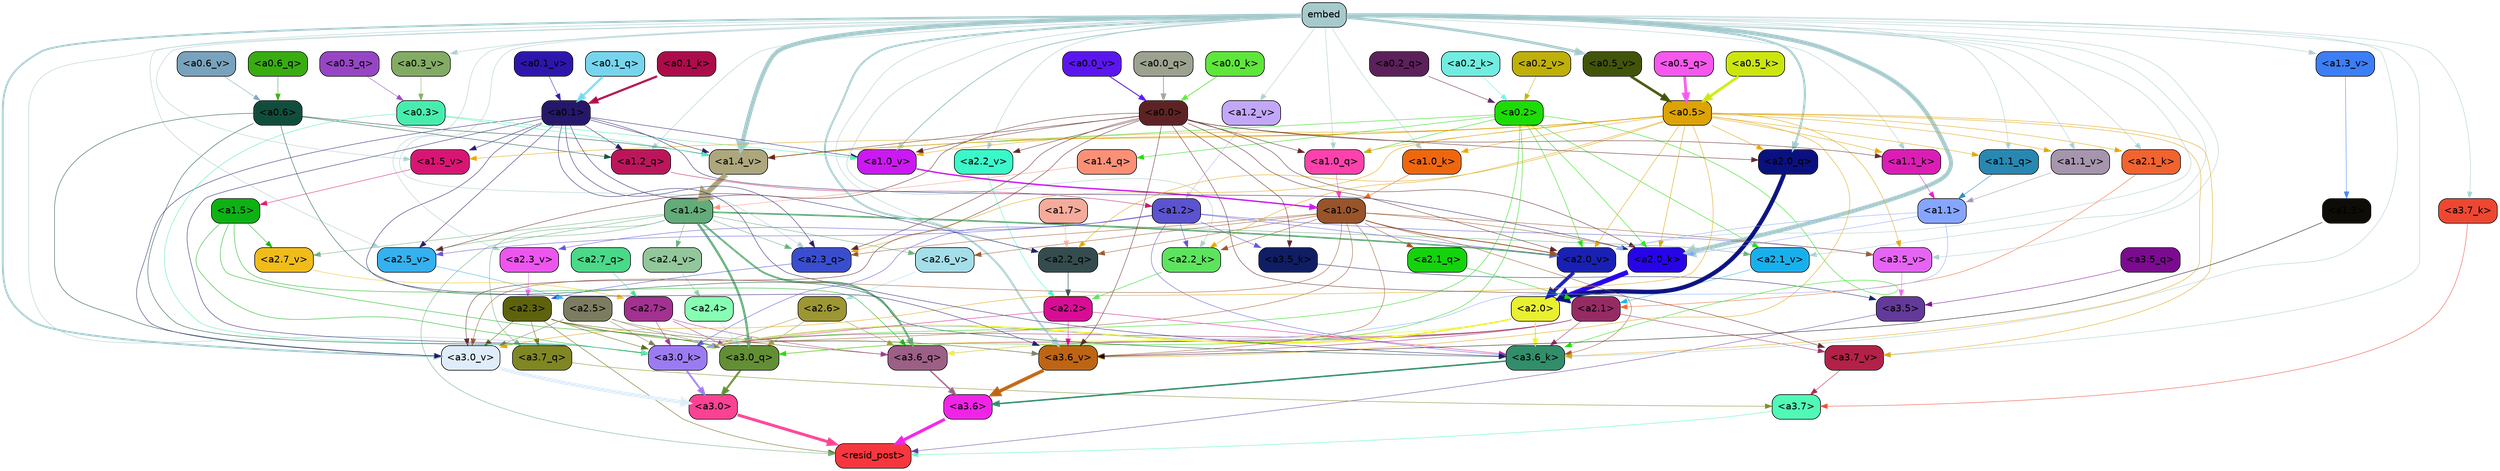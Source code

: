 strict digraph "" {
	graph [bgcolor=transparent,
		layout=dot,
		overlap=false,
		splines=true
	];
	"<a3.7>"	[color=black,
		fillcolor="#51f9b6",
		fontname=Helvetica,
		shape=box,
		style="filled, rounded"];
	"<resid_post>"	[color=black,
		fillcolor="#f8363d",
		fontname=Helvetica,
		shape=box,
		style="filled, rounded"];
	"<a3.7>" -> "<resid_post>"	[color="#51f9b6",
		penwidth=0.6239100098609924];
	"<a3.6>"	[color=black,
		fillcolor="#f023e7",
		fontname=Helvetica,
		shape=box,
		style="filled, rounded"];
	"<a3.6>" -> "<resid_post>"	[color="#f023e7",
		penwidth=4.569062113761902];
	"<a3.5>"	[color=black,
		fillcolor="#633999",
		fontname=Helvetica,
		shape=box,
		style="filled, rounded"];
	"<a3.5>" -> "<resid_post>"	[color="#633999",
		penwidth=0.6];
	"<a3.0>"	[color=black,
		fillcolor="#fc4292",
		fontname=Helvetica,
		shape=box,
		style="filled, rounded"];
	"<a3.0>" -> "<resid_post>"	[color="#fc4292",
		penwidth=4.283544182777405];
	"<a2.3>"	[color=black,
		fillcolor="#5e630b",
		fontname=Helvetica,
		shape=box,
		style="filled, rounded"];
	"<a2.3>" -> "<resid_post>"	[color="#5e630b",
		penwidth=0.6];
	"<a3.7_q>"	[color=black,
		fillcolor="#808622",
		fontname=Helvetica,
		shape=box,
		style="filled, rounded"];
	"<a2.3>" -> "<a3.7_q>"	[color="#5e630b",
		penwidth=0.6];
	"<a3.6_q>"	[color=black,
		fillcolor="#9c5f85",
		fontname=Helvetica,
		shape=box,
		style="filled, rounded"];
	"<a2.3>" -> "<a3.6_q>"	[color="#5e630b",
		penwidth=0.6];
	"<a3.0_q>"	[color=black,
		fillcolor="#628e34",
		fontname=Helvetica,
		shape=box,
		style="filled, rounded"];
	"<a2.3>" -> "<a3.0_q>"	[color="#5e630b",
		penwidth=0.6];
	"<a3.0_k>"	[color=black,
		fillcolor="#9c7bf2",
		fontname=Helvetica,
		shape=box,
		style="filled, rounded"];
	"<a2.3>" -> "<a3.0_k>"	[color="#5e630b",
		penwidth=0.6];
	"<a3.6_v>"	[color=black,
		fillcolor="#be6514",
		fontname=Helvetica,
		shape=box,
		style="filled, rounded"];
	"<a2.3>" -> "<a3.6_v>"	[color="#5e630b",
		penwidth=0.6];
	"<a3.0_v>"	[color=black,
		fillcolor="#dfecf9",
		fontname=Helvetica,
		shape=box,
		style="filled, rounded"];
	"<a2.3>" -> "<a3.0_v>"	[color="#5e630b",
		penwidth=0.6];
	"<a1.4>"	[color=black,
		fillcolor="#63ab79",
		fontname=Helvetica,
		shape=box,
		style="filled, rounded"];
	"<a1.4>" -> "<resid_post>"	[color="#63ab79",
		penwidth=0.6];
	"<a1.4>" -> "<a3.7_q>"	[color="#63ab79",
		penwidth=0.6];
	"<a1.4>" -> "<a3.6_q>"	[color="#63ab79",
		penwidth=2.6908124685287476];
	"<a1.4>" -> "<a3.0_q>"	[color="#63ab79",
		penwidth=3.32076895236969];
	"<a2.3_q>"	[color=black,
		fillcolor="#394dcf",
		fontname=Helvetica,
		shape=box,
		style="filled, rounded"];
	"<a1.4>" -> "<a2.3_q>"	[color="#63ab79",
		penwidth=0.6];
	"<a2.7_v>"	[color=black,
		fillcolor="#f0bc1a",
		fontname=Helvetica,
		shape=box,
		style="filled, rounded"];
	"<a1.4>" -> "<a2.7_v>"	[color="#63ab79",
		penwidth=0.6];
	"<a2.6_v>"	[color=black,
		fillcolor="#a3dee9",
		fontname=Helvetica,
		shape=box,
		style="filled, rounded"];
	"<a1.4>" -> "<a2.6_v>"	[color="#63ab79",
		penwidth=0.6];
	"<a2.5_v>"	[color=black,
		fillcolor="#34b1ee",
		fontname=Helvetica,
		shape=box,
		style="filled, rounded"];
	"<a1.4>" -> "<a2.5_v>"	[color="#63ab79",
		penwidth=0.6];
	"<a2.4_v>"	[color=black,
		fillcolor="#92c79b",
		fontname=Helvetica,
		shape=box,
		style="filled, rounded"];
	"<a1.4>" -> "<a2.4_v>"	[color="#63ab79",
		penwidth=0.6];
	"<a2.1_v>"	[color=black,
		fillcolor="#18b0ec",
		fontname=Helvetica,
		shape=box,
		style="filled, rounded"];
	"<a1.4>" -> "<a2.1_v>"	[color="#63ab79",
		penwidth=0.6];
	"<a2.0_v>"	[color=black,
		fillcolor="#1920b3",
		fontname=Helvetica,
		shape=box,
		style="filled, rounded"];
	"<a1.4>" -> "<a2.0_v>"	[color="#63ab79",
		penwidth=2.3065454959869385];
	"<a3.7_q>" -> "<a3.7>"	[color="#808622",
		penwidth=0.6];
	"<a3.6_q>" -> "<a3.6>"	[color="#9c5f85",
		penwidth=2.03758105635643];
	"<a3.5_q>"	[color=black,
		fillcolor="#7b0b8f",
		fontname=Helvetica,
		shape=box,
		style="filled, rounded"];
	"<a3.5_q>" -> "<a3.5>"	[color="#7b0b8f",
		penwidth=0.6];
	"<a3.0_q>" -> "<a3.0>"	[color="#628e34",
		penwidth=2.8638100624084473];
	"<a3.7_k>"	[color=black,
		fillcolor="#ed4731",
		fontname=Helvetica,
		shape=box,
		style="filled, rounded"];
	"<a3.7_k>" -> "<a3.7>"	[color="#ed4731",
		penwidth=0.6];
	"<a3.6_k>"	[color=black,
		fillcolor="#328d6b",
		fontname=Helvetica,
		shape=box,
		style="filled, rounded"];
	"<a3.6_k>" -> "<a3.6>"	[color="#328d6b",
		penwidth=2.174198240041733];
	"<a3.5_k>"	[color=black,
		fillcolor="#0f1d65",
		fontname=Helvetica,
		shape=box,
		style="filled, rounded"];
	"<a3.5_k>" -> "<a3.5>"	[color="#0f1d65",
		penwidth=0.6];
	"<a3.0_k>" -> "<a3.0>"	[color="#9c7bf2",
		penwidth=2.6274144649505615];
	"<a3.7_v>"	[color=black,
		fillcolor="#b22147",
		fontname=Helvetica,
		shape=box,
		style="filled, rounded"];
	"<a3.7_v>" -> "<a3.7>"	[color="#b22147",
		penwidth=0.6];
	"<a3.6_v>" -> "<a3.6>"	[color="#be6514",
		penwidth=5.002329230308533];
	"<a3.5_v>"	[color=black,
		fillcolor="#e664f3",
		fontname=Helvetica,
		shape=box,
		style="filled, rounded"];
	"<a3.5_v>" -> "<a3.5>"	[color="#e664f3",
		penwidth=0.6];
	"<a3.0_v>" -> "<a3.0>"	[color="#dfecf9",
		penwidth=5.188832879066467];
	"<a2.7>"	[color=black,
		fillcolor="#a23190",
		fontname=Helvetica,
		shape=box,
		style="filled, rounded"];
	"<a2.7>" -> "<a3.6_q>"	[color="#a23190",
		penwidth=0.6];
	"<a2.7>" -> "<a3.0_q>"	[color="#a23190",
		penwidth=0.6];
	"<a2.7>" -> "<a3.0_k>"	[color="#a23190",
		penwidth=0.6];
	"<a2.6>"	[color=black,
		fillcolor="#9c9633",
		fontname=Helvetica,
		shape=box,
		style="filled, rounded"];
	"<a2.6>" -> "<a3.6_q>"	[color="#9c9633",
		penwidth=0.6];
	"<a2.6>" -> "<a3.0_q>"	[color="#9c9633",
		penwidth=0.6];
	"<a2.6>" -> "<a3.0_k>"	[color="#9c9633",
		penwidth=0.6];
	"<a2.1>"	[color=black,
		fillcolor="#962b64",
		fontname=Helvetica,
		shape=box,
		style="filled, rounded"];
	"<a2.1>" -> "<a3.6_q>"	[color="#962b64",
		penwidth=0.6];
	"<a2.1>" -> "<a3.0_q>"	[color="#962b64",
		penwidth=0.6];
	"<a2.1>" -> "<a3.6_k>"	[color="#962b64",
		penwidth=0.6];
	"<a2.1>" -> "<a3.0_k>"	[color="#962b64",
		penwidth=0.6];
	"<a2.1>" -> "<a3.7_v>"	[color="#962b64",
		penwidth=0.6];
	"<a2.1>" -> "<a3.6_v>"	[color="#962b64",
		penwidth=0.6];
	"<a2.0>"	[color=black,
		fillcolor="#e9f030",
		fontname=Helvetica,
		shape=box,
		style="filled, rounded"];
	"<a2.0>" -> "<a3.6_q>"	[color="#e9f030",
		penwidth=0.6];
	"<a2.0>" -> "<a3.0_q>"	[color="#e9f030",
		penwidth=0.6];
	"<a2.0>" -> "<a3.6_k>"	[color="#e9f030",
		penwidth=1.6254686117172241];
	"<a2.0>" -> "<a3.0_k>"	[color="#e9f030",
		penwidth=2.182972814887762];
	"<a1.5>"	[color=black,
		fillcolor="#0db213",
		fontname=Helvetica,
		shape=box,
		style="filled, rounded"];
	"<a1.5>" -> "<a3.6_q>"	[color="#0db213",
		penwidth=0.6];
	"<a1.5>" -> "<a3.0_q>"	[color="#0db213",
		penwidth=0.6];
	"<a1.5>" -> "<a3.0_k>"	[color="#0db213",
		penwidth=0.6];
	"<a1.5>" -> "<a2.7_v>"	[color="#0db213",
		penwidth=0.6];
	"<a2.5>"	[color=black,
		fillcolor="#7c7c60",
		fontname=Helvetica,
		shape=box,
		style="filled, rounded"];
	"<a2.5>" -> "<a3.0_q>"	[color="#7c7c60",
		penwidth=0.6];
	"<a2.5>" -> "<a3.0_k>"	[color="#7c7c60",
		penwidth=0.6];
	"<a2.5>" -> "<a3.6_v>"	[color="#7c7c60",
		penwidth=0.6];
	"<a2.5>" -> "<a3.0_v>"	[color="#7c7c60",
		penwidth=0.6];
	"<a2.4>"	[color=black,
		fillcolor="#87feb3",
		fontname=Helvetica,
		shape=box,
		style="filled, rounded"];
	"<a2.4>" -> "<a3.0_q>"	[color="#87feb3",
		penwidth=0.6];
	"<a0.2>"	[color=black,
		fillcolor="#1cdc04",
		fontname=Helvetica,
		shape=box,
		style="filled, rounded"];
	"<a0.2>" -> "<a3.0_q>"	[color="#1cdc04",
		penwidth=0.6];
	"<a0.2>" -> "<a3.6_k>"	[color="#1cdc04",
		penwidth=0.6];
	"<a0.2>" -> "<a3.0_k>"	[color="#1cdc04",
		penwidth=0.6];
	"<a2.0_k>"	[color=black,
		fillcolor="#2704e8",
		fontname=Helvetica,
		shape=box,
		style="filled, rounded"];
	"<a0.2>" -> "<a2.0_k>"	[color="#1cdc04",
		penwidth=0.6];
	"<a0.2>" -> "<a2.1_v>"	[color="#1cdc04",
		penwidth=0.6];
	"<a0.2>" -> "<a2.0_v>"	[color="#1cdc04",
		penwidth=0.6];
	"<a1.4_q>"	[color=black,
		fillcolor="#fb9077",
		fontname=Helvetica,
		shape=box,
		style="filled, rounded"];
	"<a0.2>" -> "<a1.4_q>"	[color="#1cdc04",
		penwidth=0.6];
	"<a1.0_q>"	[color=black,
		fillcolor="#fe42ab",
		fontname=Helvetica,
		shape=box,
		style="filled, rounded"];
	"<a0.2>" -> "<a1.0_q>"	[color="#1cdc04",
		penwidth=0.6];
	"<a1.4_v>"	[color=black,
		fillcolor="#aca77d",
		fontname=Helvetica,
		shape=box,
		style="filled, rounded"];
	"<a0.2>" -> "<a1.4_v>"	[color="#1cdc04",
		penwidth=0.6];
	embed	[color=black,
		fillcolor="#a6cacc",
		fontname=Helvetica,
		shape=box,
		style="filled, rounded"];
	embed -> "<a3.7_k>"	[color="#a6cacc",
		penwidth=0.6];
	embed -> "<a3.6_k>"	[color="#a6cacc",
		penwidth=0.6];
	embed -> "<a3.0_k>"	[color="#a6cacc",
		penwidth=0.6];
	embed -> "<a3.7_v>"	[color="#a6cacc",
		penwidth=0.6];
	embed -> "<a3.6_v>"	[color="#a6cacc",
		penwidth=2.809220314025879];
	embed -> "<a3.5_v>"	[color="#a6cacc",
		penwidth=0.6];
	embed -> "<a3.0_v>"	[color="#a6cacc",
		penwidth=2.754121422767639];
	embed -> "<a2.3_q>"	[color="#a6cacc",
		penwidth=0.6];
	"<a2.2_q>"	[color=black,
		fillcolor="#344c4e",
		fontname=Helvetica,
		shape=box,
		style="filled, rounded"];
	embed -> "<a2.2_q>"	[color="#a6cacc",
		penwidth=0.6];
	"<a2.0_q>"	[color=black,
		fillcolor="#0a107e",
		fontname=Helvetica,
		shape=box,
		style="filled, rounded"];
	embed -> "<a2.0_q>"	[color="#a6cacc",
		penwidth=3.102177858352661];
	"<a2.2_k>"	[color=black,
		fillcolor="#5de45e",
		fontname=Helvetica,
		shape=box,
		style="filled, rounded"];
	embed -> "<a2.2_k>"	[color="#a6cacc",
		penwidth=0.6805839538574219];
	"<a2.1_k>"	[color=black,
		fillcolor="#f1632f",
		fontname=Helvetica,
		shape=box,
		style="filled, rounded"];
	embed -> "<a2.1_k>"	[color="#a6cacc",
		penwidth=0.6];
	embed -> "<a2.0_k>"	[color="#a6cacc",
		penwidth=5.977519929409027];
	embed -> "<a2.5_v>"	[color="#a6cacc",
		penwidth=0.6];
	"<a2.3_v>"	[color=black,
		fillcolor="#ed55ef",
		fontname=Helvetica,
		shape=box,
		style="filled, rounded"];
	embed -> "<a2.3_v>"	[color="#a6cacc",
		penwidth=0.6];
	"<a2.2_v>"	[color=black,
		fillcolor="#3af8c9",
		fontname=Helvetica,
		shape=box,
		style="filled, rounded"];
	embed -> "<a2.2_v>"	[color="#a6cacc",
		penwidth=0.6436443328857422];
	embed -> "<a2.1_v>"	[color="#a6cacc",
		penwidth=0.6];
	embed -> "<a2.0_v>"	[color="#a6cacc",
		penwidth=0.6];
	"<a1.2_q>"	[color=black,
		fillcolor="#bc165b",
		fontname=Helvetica,
		shape=box,
		style="filled, rounded"];
	embed -> "<a1.2_q>"	[color="#a6cacc",
		penwidth=0.6224298477172852];
	"<a1.1_q>"	[color=black,
		fillcolor="#2888b1",
		fontname=Helvetica,
		shape=box,
		style="filled, rounded"];
	embed -> "<a1.1_q>"	[color="#a6cacc",
		penwidth=0.6];
	embed -> "<a1.0_q>"	[color="#a6cacc",
		penwidth=0.6];
	"<a1.1_k>"	[color=black,
		fillcolor="#dc1db5",
		fontname=Helvetica,
		shape=box,
		style="filled, rounded"];
	embed -> "<a1.1_k>"	[color="#a6cacc",
		penwidth=0.6];
	"<a1.0_k>"	[color=black,
		fillcolor="#ee670e",
		fontname=Helvetica,
		shape=box,
		style="filled, rounded"];
	embed -> "<a1.0_k>"	[color="#a6cacc",
		penwidth=0.6];
	"<a1.5_v>"	[color=black,
		fillcolor="#d91574",
		fontname=Helvetica,
		shape=box,
		style="filled, rounded"];
	embed -> "<a1.5_v>"	[color="#a6cacc",
		penwidth=0.6];
	embed -> "<a1.4_v>"	[color="#a6cacc",
		penwidth=6.155339062213898];
	"<a1.3_v>"	[color=black,
		fillcolor="#3c7ef5",
		fontname=Helvetica,
		shape=box,
		style="filled, rounded"];
	embed -> "<a1.3_v>"	[color="#a6cacc",
		penwidth=0.6];
	"<a1.2_v>"	[color=black,
		fillcolor="#c2a7f9",
		fontname=Helvetica,
		shape=box,
		style="filled, rounded"];
	embed -> "<a1.2_v>"	[color="#a6cacc",
		penwidth=0.6];
	"<a1.1_v>"	[color=black,
		fillcolor="#a595ad",
		fontname=Helvetica,
		shape=box,
		style="filled, rounded"];
	embed -> "<a1.1_v>"	[color="#a6cacc",
		penwidth=0.6];
	"<a1.0_v>"	[color=black,
		fillcolor="#ca19f1",
		fontname=Helvetica,
		shape=box,
		style="filled, rounded"];
	embed -> "<a1.0_v>"	[color="#a6cacc",
		penwidth=1.3890299797058105];
	"<a0.5_v>"	[color=black,
		fillcolor="#42540a",
		fontname=Helvetica,
		shape=box,
		style="filled, rounded"];
	embed -> "<a0.5_v>"	[color="#a6cacc",
		penwidth=3.8657681941986084];
	"<a0.3_v>"	[color=black,
		fillcolor="#83ab64",
		fontname=Helvetica,
		shape=box,
		style="filled, rounded"];
	embed -> "<a0.3_v>"	[color="#a6cacc",
		penwidth=0.6];
	"<a2.2>"	[color=black,
		fillcolor="#d90c95",
		fontname=Helvetica,
		shape=box,
		style="filled, rounded"];
	"<a2.2>" -> "<a3.6_k>"	[color="#d90c95",
		penwidth=0.6];
	"<a2.2>" -> "<a3.0_k>"	[color="#d90c95",
		penwidth=0.6065438985824585];
	"<a2.2>" -> "<a3.6_v>"	[color="#d90c95",
		penwidth=0.6];
	"<a1.2>"	[color=black,
		fillcolor="#5b53cf",
		fontname=Helvetica,
		shape=box,
		style="filled, rounded"];
	"<a1.2>" -> "<a3.6_k>"	[color="#5b53cf",
		penwidth=0.6];
	"<a1.2>" -> "<a3.5_k>"	[color="#5b53cf",
		penwidth=0.6];
	"<a1.2>" -> "<a3.0_k>"	[color="#5b53cf",
		penwidth=0.6];
	"<a1.2>" -> "<a3.5_v>"	[color="#5b53cf",
		penwidth=0.6];
	"<a1.2>" -> "<a2.2_k>"	[color="#5b53cf",
		penwidth=0.6];
	"<a1.2>" -> "<a2.5_v>"	[color="#5b53cf",
		penwidth=0.6];
	"<a1.2>" -> "<a2.3_v>"	[color="#5b53cf",
		penwidth=0.6];
	"<a1.2>" -> "<a2.0_v>"	[color="#5b53cf",
		penwidth=0.6];
	"<a1.0>"	[color=black,
		fillcolor="#98542a",
		fontname=Helvetica,
		shape=box,
		style="filled, rounded"];
	"<a1.0>" -> "<a3.6_k>"	[color="#98542a",
		penwidth=0.6];
	"<a1.0>" -> "<a3.0_k>"	[color="#98542a",
		penwidth=0.6];
	"<a1.0>" -> "<a3.6_v>"	[color="#98542a",
		penwidth=0.6];
	"<a1.0>" -> "<a3.5_v>"	[color="#98542a",
		penwidth=0.6];
	"<a1.0>" -> "<a3.0_v>"	[color="#98542a",
		penwidth=0.6];
	"<a1.0>" -> "<a2.3_q>"	[color="#98542a",
		penwidth=0.6];
	"<a1.0>" -> "<a2.2_q>"	[color="#98542a",
		penwidth=0.6];
	"<a2.1_q>"	[color=black,
		fillcolor="#14d30c",
		fontname=Helvetica,
		shape=box,
		style="filled, rounded"];
	"<a1.0>" -> "<a2.1_q>"	[color="#98542a",
		penwidth=0.6];
	"<a1.0>" -> "<a2.2_k>"	[color="#98542a",
		penwidth=0.6];
	"<a1.0>" -> "<a2.0_k>"	[color="#98542a",
		penwidth=0.6];
	"<a1.0>" -> "<a2.6_v>"	[color="#98542a",
		penwidth=0.6];
	"<a1.0>" -> "<a2.0_v>"	[color="#98542a",
		penwidth=1.2192587852478027];
	"<a0.6>"	[color=black,
		fillcolor="#114d3c",
		fontname=Helvetica,
		shape=box,
		style="filled, rounded"];
	"<a0.6>" -> "<a3.6_k>"	[color="#114d3c",
		penwidth=0.6];
	"<a0.6>" -> "<a3.0_k>"	[color="#114d3c",
		penwidth=0.6];
	"<a0.6>" -> "<a3.0_v>"	[color="#114d3c",
		penwidth=0.6];
	"<a0.6>" -> "<a1.2_q>"	[color="#114d3c",
		penwidth=0.6];
	"<a0.6>" -> "<a1.4_v>"	[color="#114d3c",
		penwidth=0.6];
	"<a0.5>"	[color=black,
		fillcolor="#dda203",
		fontname=Helvetica,
		shape=box,
		style="filled, rounded"];
	"<a0.5>" -> "<a3.6_k>"	[color="#dda203",
		penwidth=0.6];
	"<a0.5>" -> "<a3.7_v>"	[color="#dda203",
		penwidth=0.6];
	"<a0.5>" -> "<a3.6_v>"	[color="#dda203",
		penwidth=0.6];
	"<a0.5>" -> "<a3.5_v>"	[color="#dda203",
		penwidth=0.6];
	"<a0.5>" -> "<a3.0_v>"	[color="#dda203",
		penwidth=0.6120390892028809];
	"<a0.5>" -> "<a2.3_q>"	[color="#dda203",
		penwidth=0.6];
	"<a0.5>" -> "<a2.2_q>"	[color="#dda203",
		penwidth=0.6];
	"<a0.5>" -> "<a2.0_q>"	[color="#dda203",
		penwidth=0.6];
	"<a0.5>" -> "<a2.2_k>"	[color="#dda203",
		penwidth=0.6];
	"<a0.5>" -> "<a2.1_k>"	[color="#dda203",
		penwidth=0.6];
	"<a0.5>" -> "<a2.0_k>"	[color="#dda203",
		penwidth=0.658348560333252];
	"<a0.5>" -> "<a2.0_v>"	[color="#dda203",
		penwidth=0.6];
	"<a0.5>" -> "<a1.1_q>"	[color="#dda203",
		penwidth=0.6];
	"<a0.5>" -> "<a1.0_q>"	[color="#dda203",
		penwidth=0.6];
	"<a0.5>" -> "<a1.1_k>"	[color="#dda203",
		penwidth=0.6];
	"<a0.5>" -> "<a1.0_k>"	[color="#dda203",
		penwidth=0.6];
	"<a0.5>" -> "<a1.5_v>"	[color="#dda203",
		penwidth=0.6];
	"<a0.5>" -> "<a1.4_v>"	[color="#dda203",
		penwidth=0.9002184867858887];
	"<a0.5>" -> "<a1.1_v>"	[color="#dda203",
		penwidth=0.6];
	"<a0.5>" -> "<a1.0_v>"	[color="#dda203",
		penwidth=0.6];
	"<a0.1>"	[color=black,
		fillcolor="#251769",
		fontname=Helvetica,
		shape=box,
		style="filled, rounded"];
	"<a0.1>" -> "<a3.6_k>"	[color="#251769",
		penwidth=0.6];
	"<a0.1>" -> "<a3.0_k>"	[color="#251769",
		penwidth=0.6];
	"<a0.1>" -> "<a3.6_v>"	[color="#251769",
		penwidth=0.6];
	"<a0.1>" -> "<a3.0_v>"	[color="#251769",
		penwidth=0.6];
	"<a0.1>" -> "<a2.3_q>"	[color="#251769",
		penwidth=0.6];
	"<a0.1>" -> "<a2.2_q>"	[color="#251769",
		penwidth=0.6];
	"<a0.1>" -> "<a2.0_k>"	[color="#251769",
		penwidth=0.6];
	"<a0.1>" -> "<a2.5_v>"	[color="#251769",
		penwidth=0.6];
	"<a0.1>" -> "<a1.2_q>"	[color="#251769",
		penwidth=0.6];
	"<a0.1>" -> "<a1.5_v>"	[color="#251769",
		penwidth=0.6];
	"<a0.1>" -> "<a1.4_v>"	[color="#251769",
		penwidth=0.6];
	"<a0.1>" -> "<a1.0_v>"	[color="#251769",
		penwidth=0.6];
	"<a0.0>"	[color=black,
		fillcolor="#5d2324",
		fontname=Helvetica,
		shape=box,
		style="filled, rounded"];
	"<a0.0>" -> "<a3.5_k>"	[color="#5d2324",
		penwidth=0.6];
	"<a0.0>" -> "<a3.7_v>"	[color="#5d2324",
		penwidth=0.6];
	"<a0.0>" -> "<a3.6_v>"	[color="#5d2324",
		penwidth=0.6];
	"<a0.0>" -> "<a3.0_v>"	[color="#5d2324",
		penwidth=0.6];
	"<a0.0>" -> "<a2.3_q>"	[color="#5d2324",
		penwidth=0.6];
	"<a0.0>" -> "<a2.0_q>"	[color="#5d2324",
		penwidth=0.6];
	"<a0.0>" -> "<a2.0_k>"	[color="#5d2324",
		penwidth=0.6];
	"<a0.0>" -> "<a2.5_v>"	[color="#5d2324",
		penwidth=0.6];
	"<a0.0>" -> "<a2.2_v>"	[color="#5d2324",
		penwidth=0.6];
	"<a0.0>" -> "<a2.0_v>"	[color="#5d2324",
		penwidth=0.6];
	"<a0.0>" -> "<a1.0_q>"	[color="#5d2324",
		penwidth=0.6];
	"<a0.0>" -> "<a1.1_k>"	[color="#5d2324",
		penwidth=0.6];
	"<a0.0>" -> "<a1.4_v>"	[color="#5d2324",
		penwidth=0.6];
	"<a0.0>" -> "<a1.0_v>"	[color="#5d2324",
		penwidth=0.6];
	"<a1.1>"	[color=black,
		fillcolor="#86a5ff",
		fontname=Helvetica,
		shape=box,
		style="filled, rounded"];
	"<a1.1>" -> "<a3.0_k>"	[color="#86a5ff",
		penwidth=0.6];
	"<a1.1>" -> "<a2.0_k>"	[color="#86a5ff",
		penwidth=0.6];
	"<a1.1>" -> "<a2.0_v>"	[color="#86a5ff",
		penwidth=0.6];
	"<a0.3>"	[color=black,
		fillcolor="#48edae",
		fontname=Helvetica,
		shape=box,
		style="filled, rounded"];
	"<a0.3>" -> "<a3.0_k>"	[color="#48edae",
		penwidth=0.6];
	"<a0.3>" -> "<a1.4_v>"	[color="#48edae",
		penwidth=0.6];
	"<a0.3>" -> "<a1.0_v>"	[color="#48edae",
		penwidth=0.6];
	"<a1.3>"	[color=black,
		fillcolor="#0e0c06",
		fontname=Helvetica,
		shape=box,
		style="filled, rounded"];
	"<a1.3>" -> "<a3.6_v>"	[color="#0e0c06",
		penwidth=0.6];
	"<a2.7_q>"	[color=black,
		fillcolor="#4ad889",
		fontname=Helvetica,
		shape=box,
		style="filled, rounded"];
	"<a2.7_q>" -> "<a2.7>"	[color="#4ad889",
		penwidth=0.6];
	"<a2.3_q>" -> "<a2.3>"	[color="#394dcf",
		penwidth=0.6];
	"<a2.2_q>" -> "<a2.2>"	[color="#344c4e",
		penwidth=0.7585353851318359];
	"<a2.1_q>" -> "<a2.1>"	[color="#14d30c",
		penwidth=0.6];
	"<a2.0_q>" -> "<a2.0>"	[color="#0a107e",
		penwidth=6.189085364341736];
	"<a2.2_k>" -> "<a2.2>"	[color="#5de45e",
		penwidth=0.87534499168396];
	"<a2.1_k>" -> "<a2.1>"	[color="#f1632f",
		penwidth=0.6];
	"<a2.0_k>" -> "<a2.0>"	[color="#2704e8",
		penwidth=7.056803464889526];
	"<a2.7_v>" -> "<a2.7>"	[color="#f0bc1a",
		penwidth=0.6];
	"<a2.6_v>" -> "<a2.6>"	[color="#a3dee9",
		penwidth=0.6];
	"<a2.5_v>" -> "<a2.5>"	[color="#34b1ee",
		penwidth=0.6];
	"<a2.4_v>" -> "<a2.4>"	[color="#92c79b",
		penwidth=0.6];
	"<a2.3_v>" -> "<a2.3>"	[color="#ed55ef",
		penwidth=0.6];
	"<a2.2_v>" -> "<a2.2>"	[color="#3af8c9",
		penwidth=0.6];
	"<a2.1_v>" -> "<a2.1>"	[color="#18b0ec",
		penwidth=0.6];
	"<a2.0_v>" -> "<a2.0>"	[color="#1920b3",
		penwidth=5.12138295173645];
	"<a1.7>"	[color=black,
		fillcolor="#f4ab9b",
		fontname=Helvetica,
		shape=box,
		style="filled, rounded"];
	"<a1.7>" -> "<a2.2_q>"	[color="#f4ab9b",
		penwidth=0.6];
	"<a1.4_q>" -> "<a1.4>"	[color="#fb9077",
		penwidth=0.6];
	"<a1.2_q>" -> "<a1.2>"	[color="#bc165b",
		penwidth=0.6036911010742188];
	"<a1.1_q>" -> "<a1.1>"	[color="#2888b1",
		penwidth=0.6];
	"<a1.0_q>" -> "<a1.0>"	[color="#fe42ab",
		penwidth=0.6];
	"<a1.1_k>" -> "<a1.1>"	[color="#dc1db5",
		penwidth=0.6];
	"<a1.0_k>" -> "<a1.0>"	[color="#ee670e",
		penwidth=0.6];
	"<a1.5_v>" -> "<a1.5>"	[color="#d91574",
		penwidth=0.6];
	"<a1.4_v>" -> "<a1.4>"	[color="#aca77d",
		penwidth=7.850657939910889];
	"<a1.3_v>" -> "<a1.3>"	[color="#3c7ef5",
		penwidth=0.6];
	"<a1.2_v>" -> "<a1.2>"	[color="#c2a7f9",
		penwidth=0.6];
	"<a1.1_v>" -> "<a1.1>"	[color="#a595ad",
		penwidth=0.6];
	"<a1.0_v>" -> "<a1.0>"	[color="#ca19f1",
		penwidth=2.021620035171509];
	"<a0.6_q>"	[color=black,
		fillcolor="#38ac11",
		fontname=Helvetica,
		shape=box,
		style="filled, rounded"];
	"<a0.6_q>" -> "<a0.6>"	[color="#38ac11",
		penwidth=0.6];
	"<a0.5_q>"	[color=black,
		fillcolor="#f657ec",
		fontname=Helvetica,
		shape=box,
		style="filled, rounded"];
	"<a0.5_q>" -> "<a0.5>"	[color="#f657ec",
		penwidth=4.077653527259827];
	"<a0.3_q>"	[color=black,
		fillcolor="#9646c4",
		fontname=Helvetica,
		shape=box,
		style="filled, rounded"];
	"<a0.3_q>" -> "<a0.3>"	[color="#9646c4",
		penwidth=0.6];
	"<a0.2_q>"	[color=black,
		fillcolor="#5c205a",
		fontname=Helvetica,
		shape=box,
		style="filled, rounded"];
	"<a0.2_q>" -> "<a0.2>"	[color="#5c205a",
		penwidth=0.6];
	"<a0.1_q>"	[color=black,
		fillcolor="#76d5ed",
		fontname=Helvetica,
		shape=box,
		style="filled, rounded"];
	"<a0.1_q>" -> "<a0.1>"	[color="#76d5ed",
		penwidth=3.1134376525878906];
	"<a0.0_q>"	[color=black,
		fillcolor="#9ba28f",
		fontname=Helvetica,
		shape=box,
		style="filled, rounded"];
	"<a0.0_q>" -> "<a0.0>"	[color="#9ba28f",
		penwidth=1.0843520164489746];
	"<a0.5_k>"	[color=black,
		fillcolor="#cbe60e",
		fontname=Helvetica,
		shape=box,
		style="filled, rounded"];
	"<a0.5_k>" -> "<a0.5>"	[color="#cbe60e",
		penwidth=3.968934178352356];
	"<a0.2_k>"	[color=black,
		fillcolor="#70ede0",
		fontname=Helvetica,
		shape=box,
		style="filled, rounded"];
	"<a0.2_k>" -> "<a0.2>"	[color="#70ede0",
		penwidth=0.6];
	"<a0.1_k>"	[color=black,
		fillcolor="#ac0c49",
		fontname=Helvetica,
		shape=box,
		style="filled, rounded"];
	"<a0.1_k>" -> "<a0.1>"	[color="#ac0c49",
		penwidth=3.0963125228881836];
	"<a0.0_k>"	[color=black,
		fillcolor="#5ee63a",
		fontname=Helvetica,
		shape=box,
		style="filled, rounded"];
	"<a0.0_k>" -> "<a0.0>"	[color="#5ee63a",
		penwidth=1.0073614120483398];
	"<a0.6_v>"	[color=black,
		fillcolor="#79a2bc",
		fontname=Helvetica,
		shape=box,
		style="filled, rounded"];
	"<a0.6_v>" -> "<a0.6>"	[color="#79a2bc",
		penwidth=0.6];
	"<a0.5_v>" -> "<a0.5>"	[color="#42540a",
		penwidth=3.7172799110412598];
	"<a0.3_v>" -> "<a0.3>"	[color="#83ab64",
		penwidth=0.6];
	"<a0.2_v>"	[color=black,
		fillcolor="#bfaf09",
		fontname=Helvetica,
		shape=box,
		style="filled, rounded"];
	"<a0.2_v>" -> "<a0.2>"	[color="#bfaf09",
		penwidth=0.6];
	"<a0.1_v>"	[color=black,
		fillcolor="#2d16ad",
		fontname=Helvetica,
		shape=box,
		style="filled, rounded"];
	"<a0.1_v>" -> "<a0.1>"	[color="#2d16ad",
		penwidth=0.602088451385498];
	"<a0.0_v>"	[color=black,
		fillcolor="#5a16ee",
		fontname=Helvetica,
		shape=box,
		style="filled, rounded"];
	"<a0.0_v>" -> "<a0.0>"	[color="#5a16ee",
		penwidth=1.3448786735534668];
}

